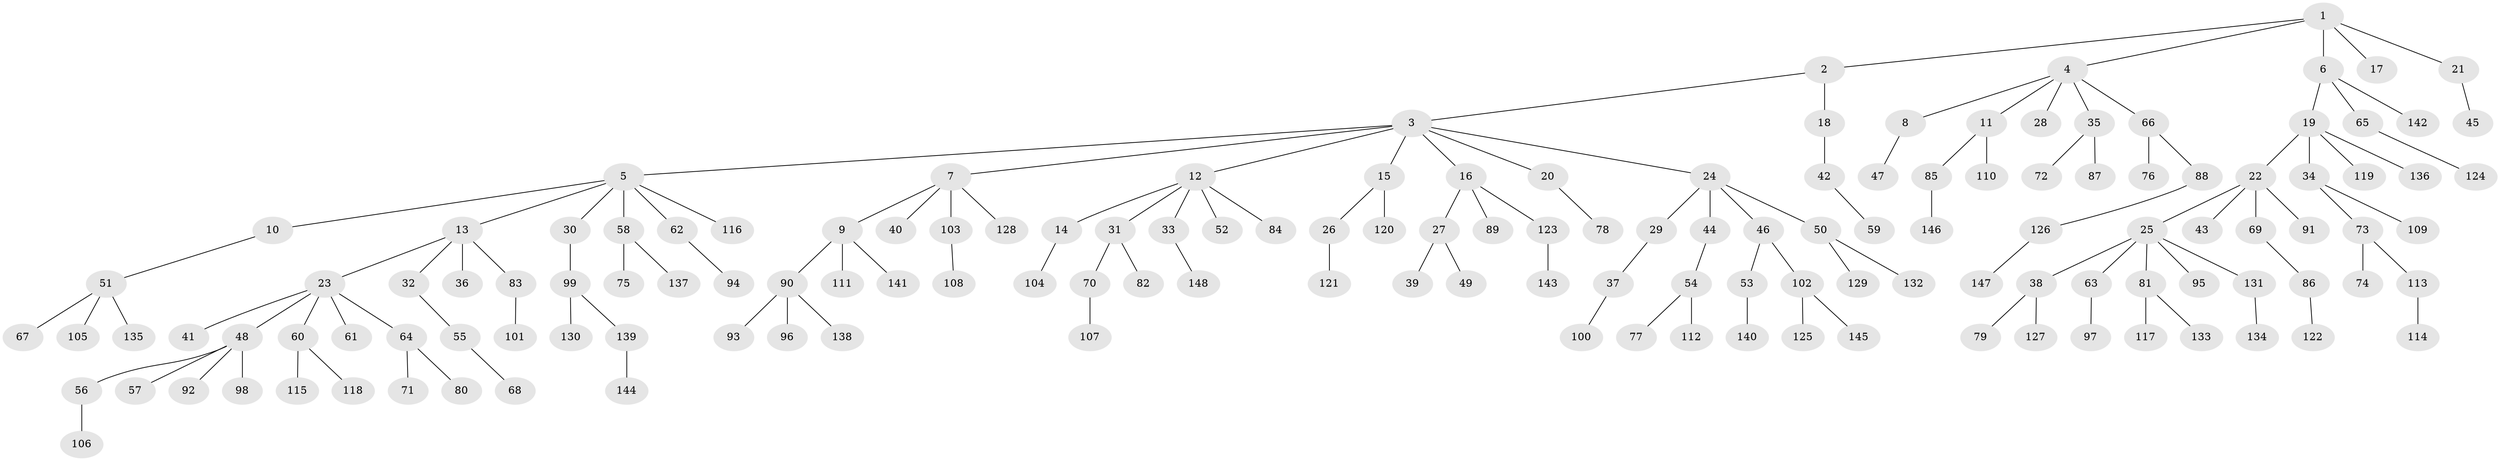 // Generated by graph-tools (version 1.1) at 2025/52/03/09/25 04:52:56]
// undirected, 148 vertices, 147 edges
graph export_dot {
graph [start="1"]
  node [color=gray90,style=filled];
  1;
  2;
  3;
  4;
  5;
  6;
  7;
  8;
  9;
  10;
  11;
  12;
  13;
  14;
  15;
  16;
  17;
  18;
  19;
  20;
  21;
  22;
  23;
  24;
  25;
  26;
  27;
  28;
  29;
  30;
  31;
  32;
  33;
  34;
  35;
  36;
  37;
  38;
  39;
  40;
  41;
  42;
  43;
  44;
  45;
  46;
  47;
  48;
  49;
  50;
  51;
  52;
  53;
  54;
  55;
  56;
  57;
  58;
  59;
  60;
  61;
  62;
  63;
  64;
  65;
  66;
  67;
  68;
  69;
  70;
  71;
  72;
  73;
  74;
  75;
  76;
  77;
  78;
  79;
  80;
  81;
  82;
  83;
  84;
  85;
  86;
  87;
  88;
  89;
  90;
  91;
  92;
  93;
  94;
  95;
  96;
  97;
  98;
  99;
  100;
  101;
  102;
  103;
  104;
  105;
  106;
  107;
  108;
  109;
  110;
  111;
  112;
  113;
  114;
  115;
  116;
  117;
  118;
  119;
  120;
  121;
  122;
  123;
  124;
  125;
  126;
  127;
  128;
  129;
  130;
  131;
  132;
  133;
  134;
  135;
  136;
  137;
  138;
  139;
  140;
  141;
  142;
  143;
  144;
  145;
  146;
  147;
  148;
  1 -- 2;
  1 -- 4;
  1 -- 6;
  1 -- 17;
  1 -- 21;
  2 -- 3;
  2 -- 18;
  3 -- 5;
  3 -- 7;
  3 -- 12;
  3 -- 15;
  3 -- 16;
  3 -- 20;
  3 -- 24;
  4 -- 8;
  4 -- 11;
  4 -- 28;
  4 -- 35;
  4 -- 66;
  5 -- 10;
  5 -- 13;
  5 -- 30;
  5 -- 58;
  5 -- 62;
  5 -- 116;
  6 -- 19;
  6 -- 65;
  6 -- 142;
  7 -- 9;
  7 -- 40;
  7 -- 103;
  7 -- 128;
  8 -- 47;
  9 -- 90;
  9 -- 111;
  9 -- 141;
  10 -- 51;
  11 -- 85;
  11 -- 110;
  12 -- 14;
  12 -- 31;
  12 -- 33;
  12 -- 52;
  12 -- 84;
  13 -- 23;
  13 -- 32;
  13 -- 36;
  13 -- 83;
  14 -- 104;
  15 -- 26;
  15 -- 120;
  16 -- 27;
  16 -- 89;
  16 -- 123;
  18 -- 42;
  19 -- 22;
  19 -- 34;
  19 -- 119;
  19 -- 136;
  20 -- 78;
  21 -- 45;
  22 -- 25;
  22 -- 43;
  22 -- 69;
  22 -- 91;
  23 -- 41;
  23 -- 48;
  23 -- 60;
  23 -- 61;
  23 -- 64;
  24 -- 29;
  24 -- 44;
  24 -- 46;
  24 -- 50;
  25 -- 38;
  25 -- 63;
  25 -- 81;
  25 -- 95;
  25 -- 131;
  26 -- 121;
  27 -- 39;
  27 -- 49;
  29 -- 37;
  30 -- 99;
  31 -- 70;
  31 -- 82;
  32 -- 55;
  33 -- 148;
  34 -- 73;
  34 -- 109;
  35 -- 72;
  35 -- 87;
  37 -- 100;
  38 -- 79;
  38 -- 127;
  42 -- 59;
  44 -- 54;
  46 -- 53;
  46 -- 102;
  48 -- 56;
  48 -- 57;
  48 -- 92;
  48 -- 98;
  50 -- 129;
  50 -- 132;
  51 -- 67;
  51 -- 105;
  51 -- 135;
  53 -- 140;
  54 -- 77;
  54 -- 112;
  55 -- 68;
  56 -- 106;
  58 -- 75;
  58 -- 137;
  60 -- 115;
  60 -- 118;
  62 -- 94;
  63 -- 97;
  64 -- 71;
  64 -- 80;
  65 -- 124;
  66 -- 76;
  66 -- 88;
  69 -- 86;
  70 -- 107;
  73 -- 74;
  73 -- 113;
  81 -- 117;
  81 -- 133;
  83 -- 101;
  85 -- 146;
  86 -- 122;
  88 -- 126;
  90 -- 93;
  90 -- 96;
  90 -- 138;
  99 -- 130;
  99 -- 139;
  102 -- 125;
  102 -- 145;
  103 -- 108;
  113 -- 114;
  123 -- 143;
  126 -- 147;
  131 -- 134;
  139 -- 144;
}
